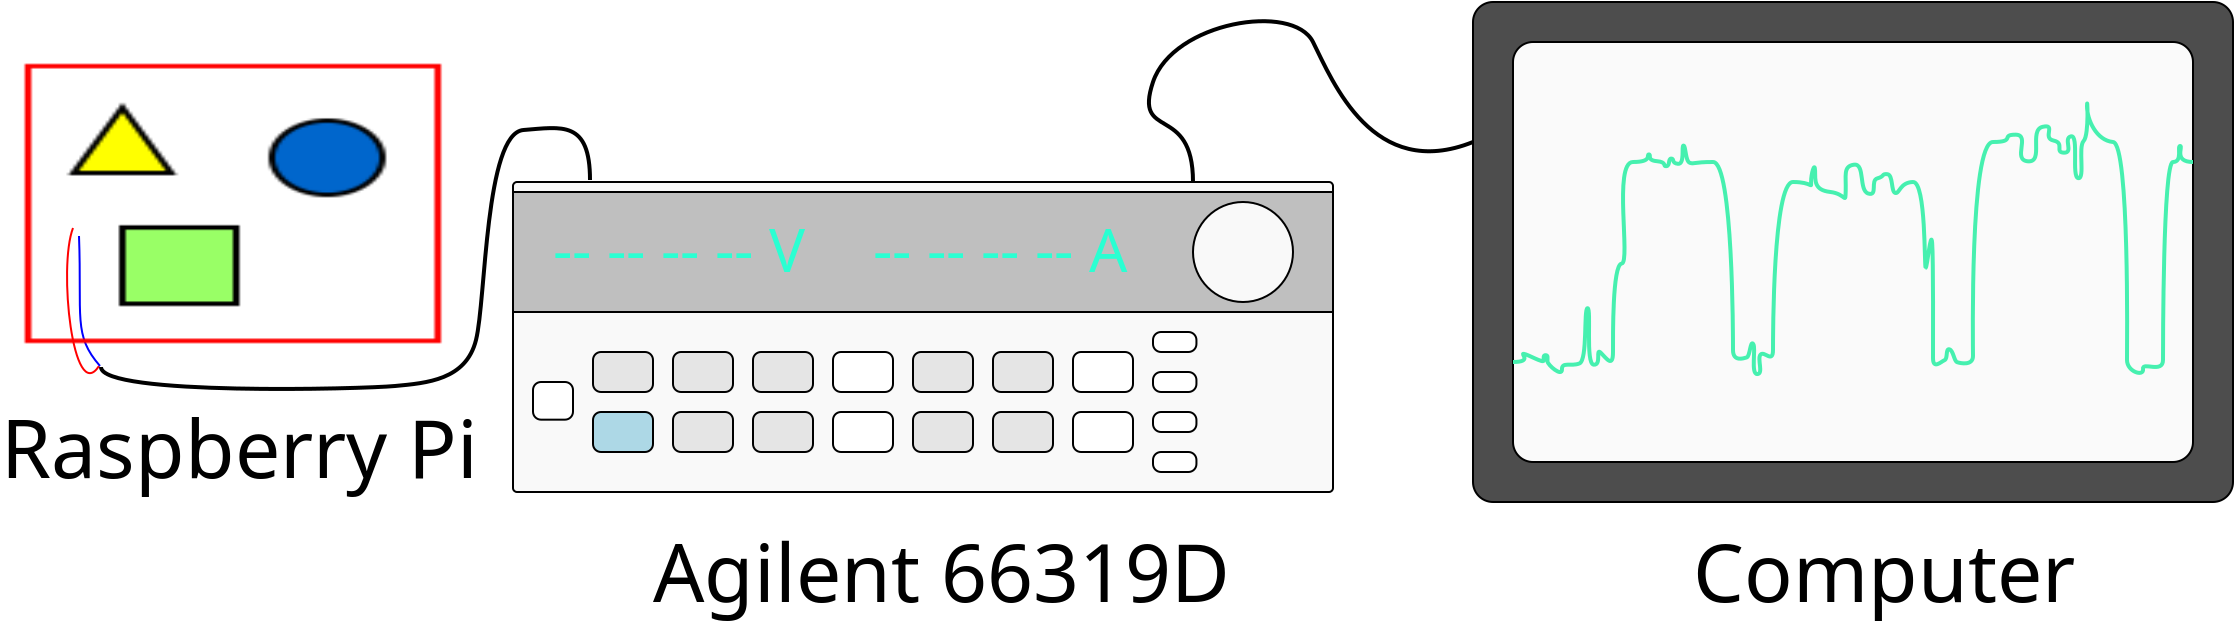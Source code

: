 <?xml version="1.0" encoding="UTF-8"?>
<dia:diagram xmlns:dia="http://www.lysator.liu.se/~alla/dia/">
  <dia:layer name="Background" visible="true" connectable="true" active="true">
    <dia:object type="Standard - Text" version="1" id="O0">
      <dia:attribute name="obj_pos">
        <dia:point val="25.4,33.8"/>
      </dia:attribute>
      <dia:attribute name="obj_bb">
        <dia:rectangle val="25.4,30.06;50.622,34.75"/>
      </dia:attribute>
      <dia:attribute name="text">
        <dia:composite type="text">
          <dia:attribute name="string">
            <dia:string>#Raspberry Pi#</dia:string>
          </dia:attribute>
          <dia:attribute name="font">
            <dia:font family="sans" style="0" name="Helvetica"/>
          </dia:attribute>
          <dia:attribute name="height">
            <dia:real val="5.033"/>
          </dia:attribute>
          <dia:attribute name="pos">
            <dia:point val="25.4,33.8"/>
          </dia:attribute>
          <dia:attribute name="color">
            <dia:color val="#000000ff"/>
          </dia:attribute>
          <dia:attribute name="alignment">
            <dia:enum val="0"/>
          </dia:attribute>
        </dia:composite>
      </dia:attribute>
      <dia:attribute name="valign">
        <dia:enum val="3"/>
      </dia:attribute>
    </dia:object>
    <dia:object type="Standard - Box" version="0" id="O1">
      <dia:attribute name="obj_pos">
        <dia:point val="51,19"/>
      </dia:attribute>
      <dia:attribute name="obj_bb">
        <dia:rectangle val="50.95,18.95;92.05,34.55"/>
      </dia:attribute>
      <dia:attribute name="elem_corner">
        <dia:point val="51,19"/>
      </dia:attribute>
      <dia:attribute name="elem_width">
        <dia:real val="41"/>
      </dia:attribute>
      <dia:attribute name="elem_height">
        <dia:real val="15.5"/>
      </dia:attribute>
      <dia:attribute name="border_width">
        <dia:real val="0.1"/>
      </dia:attribute>
      <dia:attribute name="inner_color">
        <dia:color val="#f9f9f9ff"/>
      </dia:attribute>
      <dia:attribute name="show_background">
        <dia:boolean val="true"/>
      </dia:attribute>
      <dia:attribute name="corner_radius">
        <dia:real val="0.2"/>
      </dia:attribute>
    </dia:object>
    <dia:object type="Standard - Box" version="0" id="O2">
      <dia:attribute name="obj_pos">
        <dia:point val="51,19.5"/>
      </dia:attribute>
      <dia:attribute name="obj_bb">
        <dia:rectangle val="50.95,19.45;92.05,25.55"/>
      </dia:attribute>
      <dia:attribute name="elem_corner">
        <dia:point val="51,19.5"/>
      </dia:attribute>
      <dia:attribute name="elem_width">
        <dia:real val="41"/>
      </dia:attribute>
      <dia:attribute name="elem_height">
        <dia:real val="6"/>
      </dia:attribute>
      <dia:attribute name="border_width">
        <dia:real val="0.1"/>
      </dia:attribute>
      <dia:attribute name="inner_color">
        <dia:color val="#bfbfbfff"/>
      </dia:attribute>
      <dia:attribute name="show_background">
        <dia:boolean val="true"/>
      </dia:attribute>
    </dia:object>
    <dia:object type="Standard - Ellipse" version="0" id="O3">
      <dia:attribute name="obj_pos">
        <dia:point val="85,20"/>
      </dia:attribute>
      <dia:attribute name="obj_bb">
        <dia:rectangle val="84.95,19.95;90.05,25.05"/>
      </dia:attribute>
      <dia:attribute name="elem_corner">
        <dia:point val="85,20"/>
      </dia:attribute>
      <dia:attribute name="elem_width">
        <dia:real val="5"/>
      </dia:attribute>
      <dia:attribute name="elem_height">
        <dia:real val="5"/>
      </dia:attribute>
      <dia:attribute name="border_width">
        <dia:real val="0.1"/>
      </dia:attribute>
      <dia:attribute name="inner_color">
        <dia:color val="#f9f9f9ff"/>
      </dia:attribute>
    </dia:object>
    <dia:object type="Standard - Box" version="0" id="O4">
      <dia:attribute name="obj_pos">
        <dia:point val="52,29"/>
      </dia:attribute>
      <dia:attribute name="obj_bb">
        <dia:rectangle val="51.95,28.95;54.05,30.933"/>
      </dia:attribute>
      <dia:attribute name="elem_corner">
        <dia:point val="52,29"/>
      </dia:attribute>
      <dia:attribute name="elem_width">
        <dia:real val="2"/>
      </dia:attribute>
      <dia:attribute name="elem_height">
        <dia:real val="1.883"/>
      </dia:attribute>
      <dia:attribute name="border_width">
        <dia:real val="0.1"/>
      </dia:attribute>
      <dia:attribute name="show_background">
        <dia:boolean val="true"/>
      </dia:attribute>
      <dia:attribute name="corner_radius">
        <dia:real val="0.4"/>
      </dia:attribute>
    </dia:object>
    <dia:object type="Standard - Box" version="0" id="O5">
      <dia:attribute name="obj_pos">
        <dia:point val="55,27.5"/>
      </dia:attribute>
      <dia:attribute name="obj_bb">
        <dia:rectangle val="54.95,27.45;58.05,29.55"/>
      </dia:attribute>
      <dia:attribute name="elem_corner">
        <dia:point val="55,27.5"/>
      </dia:attribute>
      <dia:attribute name="elem_width">
        <dia:real val="3"/>
      </dia:attribute>
      <dia:attribute name="elem_height">
        <dia:real val="2"/>
      </dia:attribute>
      <dia:attribute name="border_width">
        <dia:real val="0.1"/>
      </dia:attribute>
      <dia:attribute name="inner_color">
        <dia:color val="#e5e5e5ff"/>
      </dia:attribute>
      <dia:attribute name="show_background">
        <dia:boolean val="true"/>
      </dia:attribute>
      <dia:attribute name="corner_radius">
        <dia:real val="0.4"/>
      </dia:attribute>
    </dia:object>
    <dia:object type="Standard - Box" version="0" id="O6">
      <dia:attribute name="obj_pos">
        <dia:point val="55,30.5"/>
      </dia:attribute>
      <dia:attribute name="obj_bb">
        <dia:rectangle val="54.95,30.45;58.05,32.55"/>
      </dia:attribute>
      <dia:attribute name="elem_corner">
        <dia:point val="55,30.5"/>
      </dia:attribute>
      <dia:attribute name="elem_width">
        <dia:real val="3"/>
      </dia:attribute>
      <dia:attribute name="elem_height">
        <dia:real val="2"/>
      </dia:attribute>
      <dia:attribute name="border_width">
        <dia:real val="0.1"/>
      </dia:attribute>
      <dia:attribute name="inner_color">
        <dia:color val="#add8e6ff"/>
      </dia:attribute>
      <dia:attribute name="show_background">
        <dia:boolean val="true"/>
      </dia:attribute>
      <dia:attribute name="corner_radius">
        <dia:real val="0.4"/>
      </dia:attribute>
    </dia:object>
    <dia:object type="Standard - Box" version="0" id="O7">
      <dia:attribute name="obj_pos">
        <dia:point val="59,27.5"/>
      </dia:attribute>
      <dia:attribute name="obj_bb">
        <dia:rectangle val="58.95,27.45;62.05,29.55"/>
      </dia:attribute>
      <dia:attribute name="elem_corner">
        <dia:point val="59,27.5"/>
      </dia:attribute>
      <dia:attribute name="elem_width">
        <dia:real val="3"/>
      </dia:attribute>
      <dia:attribute name="elem_height">
        <dia:real val="2"/>
      </dia:attribute>
      <dia:attribute name="border_width">
        <dia:real val="0.1"/>
      </dia:attribute>
      <dia:attribute name="inner_color">
        <dia:color val="#e5e5e5ff"/>
      </dia:attribute>
      <dia:attribute name="show_background">
        <dia:boolean val="true"/>
      </dia:attribute>
      <dia:attribute name="corner_radius">
        <dia:real val="0.4"/>
      </dia:attribute>
    </dia:object>
    <dia:object type="Standard - Box" version="0" id="O8">
      <dia:attribute name="obj_pos">
        <dia:point val="63,27.5"/>
      </dia:attribute>
      <dia:attribute name="obj_bb">
        <dia:rectangle val="62.95,27.45;66.05,29.55"/>
      </dia:attribute>
      <dia:attribute name="elem_corner">
        <dia:point val="63,27.5"/>
      </dia:attribute>
      <dia:attribute name="elem_width">
        <dia:real val="3"/>
      </dia:attribute>
      <dia:attribute name="elem_height">
        <dia:real val="2"/>
      </dia:attribute>
      <dia:attribute name="border_width">
        <dia:real val="0.1"/>
      </dia:attribute>
      <dia:attribute name="inner_color">
        <dia:color val="#e5e5e5ff"/>
      </dia:attribute>
      <dia:attribute name="show_background">
        <dia:boolean val="true"/>
      </dia:attribute>
      <dia:attribute name="corner_radius">
        <dia:real val="0.4"/>
      </dia:attribute>
    </dia:object>
    <dia:object type="Standard - Box" version="0" id="O9">
      <dia:attribute name="obj_pos">
        <dia:point val="67,27.5"/>
      </dia:attribute>
      <dia:attribute name="obj_bb">
        <dia:rectangle val="66.95,27.45;70.05,29.55"/>
      </dia:attribute>
      <dia:attribute name="elem_corner">
        <dia:point val="67,27.5"/>
      </dia:attribute>
      <dia:attribute name="elem_width">
        <dia:real val="3"/>
      </dia:attribute>
      <dia:attribute name="elem_height">
        <dia:real val="2"/>
      </dia:attribute>
      <dia:attribute name="border_width">
        <dia:real val="0.1"/>
      </dia:attribute>
      <dia:attribute name="show_background">
        <dia:boolean val="true"/>
      </dia:attribute>
      <dia:attribute name="corner_radius">
        <dia:real val="0.4"/>
      </dia:attribute>
    </dia:object>
    <dia:object type="Standard - Box" version="0" id="O10">
      <dia:attribute name="obj_pos">
        <dia:point val="59,30.5"/>
      </dia:attribute>
      <dia:attribute name="obj_bb">
        <dia:rectangle val="58.95,30.45;62.05,32.55"/>
      </dia:attribute>
      <dia:attribute name="elem_corner">
        <dia:point val="59,30.5"/>
      </dia:attribute>
      <dia:attribute name="elem_width">
        <dia:real val="3"/>
      </dia:attribute>
      <dia:attribute name="elem_height">
        <dia:real val="2"/>
      </dia:attribute>
      <dia:attribute name="border_width">
        <dia:real val="0.1"/>
      </dia:attribute>
      <dia:attribute name="inner_color">
        <dia:color val="#e5e5e5ff"/>
      </dia:attribute>
      <dia:attribute name="show_background">
        <dia:boolean val="true"/>
      </dia:attribute>
      <dia:attribute name="corner_radius">
        <dia:real val="0.4"/>
      </dia:attribute>
    </dia:object>
    <dia:object type="Standard - Box" version="0" id="O11">
      <dia:attribute name="obj_pos">
        <dia:point val="63,30.5"/>
      </dia:attribute>
      <dia:attribute name="obj_bb">
        <dia:rectangle val="62.95,30.45;66.05,32.55"/>
      </dia:attribute>
      <dia:attribute name="elem_corner">
        <dia:point val="63,30.5"/>
      </dia:attribute>
      <dia:attribute name="elem_width">
        <dia:real val="3"/>
      </dia:attribute>
      <dia:attribute name="elem_height">
        <dia:real val="2"/>
      </dia:attribute>
      <dia:attribute name="border_width">
        <dia:real val="0.1"/>
      </dia:attribute>
      <dia:attribute name="inner_color">
        <dia:color val="#e5e5e5ff"/>
      </dia:attribute>
      <dia:attribute name="show_background">
        <dia:boolean val="true"/>
      </dia:attribute>
      <dia:attribute name="corner_radius">
        <dia:real val="0.4"/>
      </dia:attribute>
    </dia:object>
    <dia:object type="Standard - Box" version="0" id="O12">
      <dia:attribute name="obj_pos">
        <dia:point val="67,30.5"/>
      </dia:attribute>
      <dia:attribute name="obj_bb">
        <dia:rectangle val="66.95,30.45;70.05,32.55"/>
      </dia:attribute>
      <dia:attribute name="elem_corner">
        <dia:point val="67,30.5"/>
      </dia:attribute>
      <dia:attribute name="elem_width">
        <dia:real val="3"/>
      </dia:attribute>
      <dia:attribute name="elem_height">
        <dia:real val="2"/>
      </dia:attribute>
      <dia:attribute name="border_width">
        <dia:real val="0.1"/>
      </dia:attribute>
      <dia:attribute name="show_background">
        <dia:boolean val="true"/>
      </dia:attribute>
      <dia:attribute name="corner_radius">
        <dia:real val="0.4"/>
      </dia:attribute>
    </dia:object>
    <dia:object type="Standard - Box" version="0" id="O13">
      <dia:attribute name="obj_pos">
        <dia:point val="71,27.5"/>
      </dia:attribute>
      <dia:attribute name="obj_bb">
        <dia:rectangle val="70.95,27.45;74.05,29.55"/>
      </dia:attribute>
      <dia:attribute name="elem_corner">
        <dia:point val="71,27.5"/>
      </dia:attribute>
      <dia:attribute name="elem_width">
        <dia:real val="3"/>
      </dia:attribute>
      <dia:attribute name="elem_height">
        <dia:real val="2"/>
      </dia:attribute>
      <dia:attribute name="border_width">
        <dia:real val="0.1"/>
      </dia:attribute>
      <dia:attribute name="inner_color">
        <dia:color val="#e5e5e5ff"/>
      </dia:attribute>
      <dia:attribute name="show_background">
        <dia:boolean val="true"/>
      </dia:attribute>
      <dia:attribute name="corner_radius">
        <dia:real val="0.4"/>
      </dia:attribute>
    </dia:object>
    <dia:object type="Standard - Box" version="0" id="O14">
      <dia:attribute name="obj_pos">
        <dia:point val="75,27.5"/>
      </dia:attribute>
      <dia:attribute name="obj_bb">
        <dia:rectangle val="74.95,27.45;78.05,29.55"/>
      </dia:attribute>
      <dia:attribute name="elem_corner">
        <dia:point val="75,27.5"/>
      </dia:attribute>
      <dia:attribute name="elem_width">
        <dia:real val="3"/>
      </dia:attribute>
      <dia:attribute name="elem_height">
        <dia:real val="2"/>
      </dia:attribute>
      <dia:attribute name="border_width">
        <dia:real val="0.1"/>
      </dia:attribute>
      <dia:attribute name="inner_color">
        <dia:color val="#e5e5e5ff"/>
      </dia:attribute>
      <dia:attribute name="show_background">
        <dia:boolean val="true"/>
      </dia:attribute>
      <dia:attribute name="corner_radius">
        <dia:real val="0.4"/>
      </dia:attribute>
    </dia:object>
    <dia:object type="Standard - Box" version="0" id="O15">
      <dia:attribute name="obj_pos">
        <dia:point val="79,27.5"/>
      </dia:attribute>
      <dia:attribute name="obj_bb">
        <dia:rectangle val="78.95,27.45;82.05,29.55"/>
      </dia:attribute>
      <dia:attribute name="elem_corner">
        <dia:point val="79,27.5"/>
      </dia:attribute>
      <dia:attribute name="elem_width">
        <dia:real val="3"/>
      </dia:attribute>
      <dia:attribute name="elem_height">
        <dia:real val="2"/>
      </dia:attribute>
      <dia:attribute name="border_width">
        <dia:real val="0.1"/>
      </dia:attribute>
      <dia:attribute name="show_background">
        <dia:boolean val="true"/>
      </dia:attribute>
      <dia:attribute name="corner_radius">
        <dia:real val="0.4"/>
      </dia:attribute>
    </dia:object>
    <dia:object type="Standard - Box" version="0" id="O16">
      <dia:attribute name="obj_pos">
        <dia:point val="71,30.5"/>
      </dia:attribute>
      <dia:attribute name="obj_bb">
        <dia:rectangle val="70.95,30.45;74.05,32.55"/>
      </dia:attribute>
      <dia:attribute name="elem_corner">
        <dia:point val="71,30.5"/>
      </dia:attribute>
      <dia:attribute name="elem_width">
        <dia:real val="3"/>
      </dia:attribute>
      <dia:attribute name="elem_height">
        <dia:real val="2"/>
      </dia:attribute>
      <dia:attribute name="border_width">
        <dia:real val="0.1"/>
      </dia:attribute>
      <dia:attribute name="inner_color">
        <dia:color val="#e5e5e5ff"/>
      </dia:attribute>
      <dia:attribute name="show_background">
        <dia:boolean val="true"/>
      </dia:attribute>
      <dia:attribute name="corner_radius">
        <dia:real val="0.4"/>
      </dia:attribute>
    </dia:object>
    <dia:object type="Standard - Box" version="0" id="O17">
      <dia:attribute name="obj_pos">
        <dia:point val="75,30.5"/>
      </dia:attribute>
      <dia:attribute name="obj_bb">
        <dia:rectangle val="74.95,30.45;78.05,32.55"/>
      </dia:attribute>
      <dia:attribute name="elem_corner">
        <dia:point val="75,30.5"/>
      </dia:attribute>
      <dia:attribute name="elem_width">
        <dia:real val="3"/>
      </dia:attribute>
      <dia:attribute name="elem_height">
        <dia:real val="2"/>
      </dia:attribute>
      <dia:attribute name="border_width">
        <dia:real val="0.1"/>
      </dia:attribute>
      <dia:attribute name="inner_color">
        <dia:color val="#e5e5e5ff"/>
      </dia:attribute>
      <dia:attribute name="show_background">
        <dia:boolean val="true"/>
      </dia:attribute>
      <dia:attribute name="corner_radius">
        <dia:real val="0.4"/>
      </dia:attribute>
    </dia:object>
    <dia:object type="Standard - Box" version="0" id="O18">
      <dia:attribute name="obj_pos">
        <dia:point val="79,30.5"/>
      </dia:attribute>
      <dia:attribute name="obj_bb">
        <dia:rectangle val="78.95,30.45;82.05,32.55"/>
      </dia:attribute>
      <dia:attribute name="elem_corner">
        <dia:point val="79,30.5"/>
      </dia:attribute>
      <dia:attribute name="elem_width">
        <dia:real val="3"/>
      </dia:attribute>
      <dia:attribute name="elem_height">
        <dia:real val="2"/>
      </dia:attribute>
      <dia:attribute name="border_width">
        <dia:real val="0.1"/>
      </dia:attribute>
      <dia:attribute name="show_background">
        <dia:boolean val="true"/>
      </dia:attribute>
      <dia:attribute name="corner_radius">
        <dia:real val="0.4"/>
      </dia:attribute>
    </dia:object>
    <dia:object type="Standard - Box" version="0" id="O19">
      <dia:attribute name="obj_pos">
        <dia:point val="83,26.5"/>
      </dia:attribute>
      <dia:attribute name="obj_bb">
        <dia:rectangle val="82.95,26.45;85.222,27.55"/>
      </dia:attribute>
      <dia:attribute name="elem_corner">
        <dia:point val="83,26.5"/>
      </dia:attribute>
      <dia:attribute name="elem_width">
        <dia:real val="2.172"/>
      </dia:attribute>
      <dia:attribute name="elem_height">
        <dia:real val="1"/>
      </dia:attribute>
      <dia:attribute name="border_width">
        <dia:real val="0.1"/>
      </dia:attribute>
      <dia:attribute name="show_background">
        <dia:boolean val="true"/>
      </dia:attribute>
      <dia:attribute name="corner_radius">
        <dia:real val="0.4"/>
      </dia:attribute>
    </dia:object>
    <dia:object type="Standard - Box" version="0" id="O20">
      <dia:attribute name="obj_pos">
        <dia:point val="83,28.5"/>
      </dia:attribute>
      <dia:attribute name="obj_bb">
        <dia:rectangle val="82.95,28.45;85.222,29.55"/>
      </dia:attribute>
      <dia:attribute name="elem_corner">
        <dia:point val="83,28.5"/>
      </dia:attribute>
      <dia:attribute name="elem_width">
        <dia:real val="2.172"/>
      </dia:attribute>
      <dia:attribute name="elem_height">
        <dia:real val="1"/>
      </dia:attribute>
      <dia:attribute name="border_width">
        <dia:real val="0.1"/>
      </dia:attribute>
      <dia:attribute name="show_background">
        <dia:boolean val="true"/>
      </dia:attribute>
      <dia:attribute name="corner_radius">
        <dia:real val="0.4"/>
      </dia:attribute>
    </dia:object>
    <dia:object type="Standard - Box" version="0" id="O21">
      <dia:attribute name="obj_pos">
        <dia:point val="83,30.5"/>
      </dia:attribute>
      <dia:attribute name="obj_bb">
        <dia:rectangle val="82.95,30.45;85.222,31.55"/>
      </dia:attribute>
      <dia:attribute name="elem_corner">
        <dia:point val="83,30.5"/>
      </dia:attribute>
      <dia:attribute name="elem_width">
        <dia:real val="2.172"/>
      </dia:attribute>
      <dia:attribute name="elem_height">
        <dia:real val="1"/>
      </dia:attribute>
      <dia:attribute name="border_width">
        <dia:real val="0.1"/>
      </dia:attribute>
      <dia:attribute name="show_background">
        <dia:boolean val="true"/>
      </dia:attribute>
      <dia:attribute name="corner_radius">
        <dia:real val="0.4"/>
      </dia:attribute>
    </dia:object>
    <dia:object type="Standard - Box" version="0" id="O22">
      <dia:attribute name="obj_pos">
        <dia:point val="83,32.5"/>
      </dia:attribute>
      <dia:attribute name="obj_bb">
        <dia:rectangle val="82.95,32.45;85.222,33.55"/>
      </dia:attribute>
      <dia:attribute name="elem_corner">
        <dia:point val="83,32.5"/>
      </dia:attribute>
      <dia:attribute name="elem_width">
        <dia:real val="2.172"/>
      </dia:attribute>
      <dia:attribute name="elem_height">
        <dia:real val="1"/>
      </dia:attribute>
      <dia:attribute name="border_width">
        <dia:real val="0.1"/>
      </dia:attribute>
      <dia:attribute name="show_background">
        <dia:boolean val="true"/>
      </dia:attribute>
      <dia:attribute name="corner_radius">
        <dia:real val="0.4"/>
      </dia:attribute>
    </dia:object>
    <dia:object type="Standard - Text" version="1" id="O23">
      <dia:attribute name="obj_pos">
        <dia:point val="58,40"/>
      </dia:attribute>
      <dia:attribute name="obj_bb">
        <dia:rectangle val="58,36.26;89.353,40.95"/>
      </dia:attribute>
      <dia:attribute name="text">
        <dia:composite type="text">
          <dia:attribute name="string">
            <dia:string>#Agilent 66319D#</dia:string>
          </dia:attribute>
          <dia:attribute name="font">
            <dia:font family="sans" style="0" name="Helvetica"/>
          </dia:attribute>
          <dia:attribute name="height">
            <dia:real val="5.033"/>
          </dia:attribute>
          <dia:attribute name="pos">
            <dia:point val="58,40"/>
          </dia:attribute>
          <dia:attribute name="color">
            <dia:color val="#000000ff"/>
          </dia:attribute>
          <dia:attribute name="alignment">
            <dia:enum val="0"/>
          </dia:attribute>
        </dia:composite>
      </dia:attribute>
      <dia:attribute name="valign">
        <dia:enum val="3"/>
      </dia:attribute>
    </dia:object>
    <dia:object type="Standard - Text" version="1" id="O24">
      <dia:attribute name="obj_pos">
        <dia:point val="53,23.5"/>
      </dia:attribute>
      <dia:attribute name="obj_bb">
        <dia:rectangle val="53,20.705;67.59,24.212"/>
      </dia:attribute>
      <dia:attribute name="text">
        <dia:composite type="text">
          <dia:attribute name="string">
            <dia:string>#-- -- -- -- V#</dia:string>
          </dia:attribute>
          <dia:attribute name="font">
            <dia:font family="sans" style="0" name="Helvetica"/>
          </dia:attribute>
          <dia:attribute name="height">
            <dia:real val="3.763"/>
          </dia:attribute>
          <dia:attribute name="pos">
            <dia:point val="53,23.5"/>
          </dia:attribute>
          <dia:attribute name="color">
            <dia:color val="#2affd2ff"/>
          </dia:attribute>
          <dia:attribute name="alignment">
            <dia:enum val="0"/>
          </dia:attribute>
        </dia:composite>
      </dia:attribute>
      <dia:attribute name="valign">
        <dia:enum val="3"/>
      </dia:attribute>
    </dia:object>
    <dia:object type="Standard - Text" version="1" id="O25">
      <dia:attribute name="obj_pos">
        <dia:point val="69,23.5"/>
      </dia:attribute>
      <dia:attribute name="obj_bb">
        <dia:rectangle val="69,20.705;83.59,24.212"/>
      </dia:attribute>
      <dia:attribute name="text">
        <dia:composite type="text">
          <dia:attribute name="string">
            <dia:string>#-- -- -- -- A#</dia:string>
          </dia:attribute>
          <dia:attribute name="font">
            <dia:font family="sans" style="0" name="Helvetica"/>
          </dia:attribute>
          <dia:attribute name="height">
            <dia:real val="3.763"/>
          </dia:attribute>
          <dia:attribute name="pos">
            <dia:point val="69,23.5"/>
          </dia:attribute>
          <dia:attribute name="color">
            <dia:color val="#2affd2ff"/>
          </dia:attribute>
          <dia:attribute name="alignment">
            <dia:enum val="0"/>
          </dia:attribute>
        </dia:composite>
      </dia:attribute>
      <dia:attribute name="valign">
        <dia:enum val="3"/>
      </dia:attribute>
    </dia:object>
    <dia:object type="Standard - BezierLine" version="0" id="O26">
      <dia:attribute name="obj_pos">
        <dia:point val="30.4,28.25"/>
      </dia:attribute>
      <dia:attribute name="obj_bb">
        <dia:rectangle val="30.3,16.205;54.95,29.448"/>
      </dia:attribute>
      <dia:attribute name="bez_points">
        <dia:point val="30.4,28.25"/>
        <dia:point val="30.4,29.7"/>
        <dia:point val="43.5,29.35"/>
        <dia:point val="45.1,29.2"/>
        <dia:point val="46.7,29.05"/>
        <dia:point val="48.65,28.9"/>
        <dia:point val="49.15,26.9"/>
        <dia:point val="49.65,24.9"/>
        <dia:point val="49.6,16.55"/>
        <dia:point val="51.525,16.4"/>
        <dia:point val="53.45,16.25"/>
        <dia:point val="54.85,15.9"/>
        <dia:point val="54.85,18.9"/>
      </dia:attribute>
      <dia:attribute name="corner_types">
        <dia:enum val="0"/>
        <dia:enum val="0"/>
        <dia:enum val="0"/>
        <dia:enum val="0"/>
        <dia:enum val="0"/>
      </dia:attribute>
      <dia:attribute name="line_width">
        <dia:real val="0.2"/>
      </dia:attribute>
    </dia:object>
    <dia:object type="Standard - BezierLine" version="0" id="O27">
      <dia:attribute name="obj_pos">
        <dia:point val="30.3,28.2"/>
      </dia:attribute>
      <dia:attribute name="obj_bb">
        <dia:rectangle val="28.652,21.235;30.369,28.608"/>
      </dia:attribute>
      <dia:attribute name="bez_points">
        <dia:point val="30.3,28.2"/>
        <dia:point val="29,30.2"/>
        <dia:point val="28.25,23.25"/>
        <dia:point val="29,21.3"/>
      </dia:attribute>
      <dia:attribute name="corner_types">
        <dia:enum val="0"/>
        <dia:enum val="0"/>
      </dia:attribute>
      <dia:attribute name="line_color">
        <dia:color val="#ff0000ff"/>
      </dia:attribute>
    </dia:object>
    <dia:object type="Standard - BezierLine" version="0" id="O28">
      <dia:attribute name="obj_pos">
        <dia:point val="30.35,28.2"/>
      </dia:attribute>
      <dia:attribute name="obj_bb">
        <dia:rectangle val="29.248,21.648;30.421,28.27"/>
      </dia:attribute>
      <dia:attribute name="bez_points">
        <dia:point val="30.35,28.2"/>
        <dia:point val="29,26.65"/>
        <dia:point val="29.45,25.8"/>
        <dia:point val="29.3,21.7"/>
      </dia:attribute>
      <dia:attribute name="corner_types">
        <dia:enum val="0"/>
        <dia:enum val="0"/>
      </dia:attribute>
      <dia:attribute name="line_color">
        <dia:color val="#0000ffff"/>
      </dia:attribute>
    </dia:object>
    <dia:object type="Standard - Box" version="0" id="O29">
      <dia:attribute name="obj_pos">
        <dia:point val="99,10"/>
      </dia:attribute>
      <dia:attribute name="obj_bb">
        <dia:rectangle val="98.95,9.95;137.05,35.05"/>
      </dia:attribute>
      <dia:attribute name="elem_corner">
        <dia:point val="99,10"/>
      </dia:attribute>
      <dia:attribute name="elem_width">
        <dia:real val="38"/>
      </dia:attribute>
      <dia:attribute name="elem_height">
        <dia:real val="25"/>
      </dia:attribute>
      <dia:attribute name="border_width">
        <dia:real val="0.1"/>
      </dia:attribute>
      <dia:attribute name="inner_color">
        <dia:color val="#4d4d4dff"/>
      </dia:attribute>
      <dia:attribute name="show_background">
        <dia:boolean val="true"/>
      </dia:attribute>
      <dia:attribute name="corner_radius">
        <dia:real val="1"/>
      </dia:attribute>
    </dia:object>
    <dia:object type="Standard - Box" version="0" id="O30">
      <dia:attribute name="obj_pos">
        <dia:point val="101,12"/>
      </dia:attribute>
      <dia:attribute name="obj_bb">
        <dia:rectangle val="100.95,11.95;135.05,33.05"/>
      </dia:attribute>
      <dia:attribute name="elem_corner">
        <dia:point val="101,12"/>
      </dia:attribute>
      <dia:attribute name="elem_width">
        <dia:real val="34"/>
      </dia:attribute>
      <dia:attribute name="elem_height">
        <dia:real val="21"/>
      </dia:attribute>
      <dia:attribute name="border_width">
        <dia:real val="0.1"/>
      </dia:attribute>
      <dia:attribute name="inner_color">
        <dia:color val="#fafafaff"/>
      </dia:attribute>
      <dia:attribute name="show_background">
        <dia:boolean val="true"/>
      </dia:attribute>
      <dia:attribute name="corner_radius">
        <dia:real val="1"/>
      </dia:attribute>
    </dia:object>
    <dia:object type="Standard - BezierLine" version="0" id="O31">
      <dia:attribute name="obj_pos">
        <dia:point val="101,28"/>
      </dia:attribute>
      <dia:attribute name="obj_bb">
        <dia:rectangle val="100.9,14.96;135.1,28.703"/>
      </dia:attribute>
      <dia:attribute name="bez_points">
        <dia:point val="101,28"/>
        <dia:point val="102,28"/>
        <dia:point val="101.348,27.572"/>
        <dia:point val="101.535,27.591"/>
        <dia:point val="101.723,27.609"/>
        <dia:point val="102.534,28.084"/>
        <dia:point val="102.534,27.928"/>
        <dia:point val="102.534,27.772"/>
        <dia:point val="102.509,27.653"/>
        <dia:point val="102.634,27.659"/>
        <dia:point val="102.759,27.666"/>
        <dia:point val="102.722,27.772"/>
        <dia:point val="102.722,27.959"/>
        <dia:point val="102.722,28.147"/>
        <dia:point val="103.46,28.772"/>
        <dia:point val="103.448,28.372"/>
        <dia:point val="103.435,27.972"/>
        <dia:point val="103.905,28.239"/>
        <dia:point val="104.322,28.072"/>
        <dia:point val="104.739,27.905"/>
        <dia:point val="104.528,25.309"/>
        <dia:point val="104.728,25.309"/>
        <dia:point val="104.928,25.309"/>
        <dia:point val="104.616,28.097"/>
        <dia:point val="105.035,28.134"/>
        <dia:point val="105.455,28.172"/>
        <dia:point val="105.098,27.241"/>
        <dia:point val="105.398,27.547"/>
        <dia:point val="105.698,27.853"/>
        <dia:point val="106,28.3"/>
        <dia:point val="106,27.5"/>
        <dia:point val="106,26.7"/>
        <dia:point val="105.97,23.131"/>
        <dia:point val="106.432,23.081"/>
        <dia:point val="106.895,23.031"/>
        <dia:point val="106,18"/>
        <dia:point val="107,18"/>
        <dia:point val="108,18"/>
        <dia:point val="107.65,17.622"/>
        <dia:point val="107.793,17.622"/>
        <dia:point val="107.937,17.622"/>
        <dia:point val="107.658,17.914"/>
        <dia:point val="108.193,17.959"/>
        <dia:point val="108.727,18.005"/>
        <dia:point val="108.468,18.234"/>
        <dia:point val="108.668,18.209"/>
        <dia:point val="108.868,18.184"/>
        <dia:point val="108.743,17.834"/>
        <dia:point val="108.912,17.828"/>
        <dia:point val="109.08,17.822"/>
        <dia:point val="108.907,18.062"/>
        <dia:point val="109.255,18.091"/>
        <dia:point val="109.603,18.119"/>
        <dia:point val="109.409,17.159"/>
        <dia:point val="109.527,17.178"/>
        <dia:point val="109.646,17.197"/>
        <dia:point val="109.613,17.965"/>
        <dia:point val="109.843,18.041"/>
        <dia:point val="110.073,18.116"/>
        <dia:point val="110,18"/>
        <dia:point val="111,18"/>
        <dia:point val="112,18"/>
        <dia:point val="112,26.8"/>
        <dia:point val="112,27.4"/>
        <dia:point val="112,28"/>
        <dia:point val="112.517,27.822"/>
        <dia:point val="112.685,27.772"/>
        <dia:point val="112.854,27.721"/>
        <dia:point val="112.863,26.895"/>
        <dia:point val="113.01,27.097"/>
        <dia:point val="113.158,27.298"/>
        <dia:point val="112.877,28.603"/>
        <dia:point val="113.21,28.603"/>
        <dia:point val="113.544,28.603"/>
        <dia:point val="113.193,27.83"/>
        <dia:point val="113.379,27.628"/>
        <dia:point val="113.565,27.427"/>
        <dia:point val="114,28.1"/>
        <dia:point val="114,27.4"/>
        <dia:point val="114,26.7"/>
        <dia:point val="114,19"/>
        <dia:point val="115,19"/>
        <dia:point val="116,19"/>
        <dia:point val="115.91,19.372"/>
        <dia:point val="115.904,18.991"/>
        <dia:point val="115.898,18.609"/>
        <dia:point val="116.092,17.947"/>
        <dia:point val="116.104,18.434"/>
        <dia:point val="116.117,18.922"/>
        <dia:point val="116.038,19.403"/>
        <dia:point val="116.854,19.497"/>
        <dia:point val="117.67,19.591"/>
        <dia:point val="117.61,20.172"/>
        <dia:point val="117.635,19.428"/>
        <dia:point val="117.66,18.684"/>
        <dia:point val="117.493,18.206"/>
        <dia:point val="118.054,18.134"/>
        <dia:point val="118.615,18.063"/>
        <dia:point val="118.276,19.434"/>
        <dia:point val="118.767,19.578"/>
        <dia:point val="119.258,19.722"/>
        <dia:point val="118.851,18.912"/>
        <dia:point val="119.223,18.816"/>
        <dia:point val="119.595,18.719"/>
        <dia:point val="119.42,18.579"/>
        <dia:point val="119.717,18.609"/>
        <dia:point val="120.013,18.64"/>
        <dia:point val="119.896,19.482"/>
        <dia:point val="120.11,19.547"/>
        <dia:point val="120.324,19.612"/>
        <dia:point val="120.34,19.016"/>
        <dia:point val="121,19"/>
        <dia:point val="121.66,18.984"/>
        <dia:point val="121.558,23.288"/>
        <dia:point val="121.633,23.288"/>
        <dia:point val="121.708,23.288"/>
        <dia:point val="121.897,21.298"/>
        <dia:point val="121.958,22.05"/>
        <dia:point val="122.019,22.802"/>
        <dia:point val="122,27.2"/>
        <dia:point val="122,27.8"/>
        <dia:point val="122,28.4"/>
        <dia:point val="122.4,27.982"/>
        <dia:point val="122.576,27.909"/>
        <dia:point val="122.752,27.837"/>
        <dia:point val="122.62,27.309"/>
        <dia:point val="122.82,27.366"/>
        <dia:point val="123.02,27.422"/>
        <dia:point val="123.05,27.954"/>
        <dia:point val="123.207,28.009"/>
        <dia:point val="123.364,28.065"/>
        <dia:point val="124,28.2"/>
        <dia:point val="124,27.7"/>
        <dia:point val="124,27.2"/>
        <dia:point val="123.833,17"/>
        <dia:point val="125,17"/>
        <dia:point val="126.167,17"/>
        <dia:point val="125.352,16.634"/>
        <dia:point val="126.127,16.634"/>
        <dia:point val="126.902,16.634"/>
        <dia:point val="125.939,17.905"/>
        <dia:point val="126.752,17.966"/>
        <dia:point val="127.564,18.027"/>
        <dia:point val="126.775,16.402"/>
        <dia:point val="127.483,16.241"/>
        <dia:point val="128.191,16.08"/>
        <dia:point val="127.44,16.802"/>
        <dia:point val="128.027,16.928"/>
        <dia:point val="128.613,17.055"/>
        <dia:point val="128.056,17.522"/>
        <dia:point val="128.552,17.534"/>
        <dia:point val="129.047,17.546"/>
        <dia:point val="128.494,16.805"/>
        <dia:point val="128.902,16.716"/>
        <dia:point val="129.31,16.627"/>
        <dia:point val="128.914,18.762"/>
        <dia:point val="129.264,18.809"/>
        <dia:point val="129.614,18.857"/>
        <dia:point val="129.244,17.248"/>
        <dia:point val="129.533,16.947"/>
        <dia:point val="129.822,16.645"/>
        <dia:point val="129.7,14.5"/>
        <dia:point val="129.7,15.2"/>
        <dia:point val="129.7,15.9"/>
        <dia:point val="130.175,16.925"/>
        <dia:point val="131,17"/>
        <dia:point val="131.825,17.075"/>
        <dia:point val="131.7,27.3"/>
        <dia:point val="131.7,27.9"/>
        <dia:point val="131.7,28.5"/>
        <dia:point val="132.557,28.747"/>
        <dia:point val="132.501,28.353"/>
        <dia:point val="132.445,27.959"/>
        <dia:point val="133.5,28.6"/>
        <dia:point val="133.5,27.9"/>
        <dia:point val="133.5,27.2"/>
        <dia:point val="133.5,18"/>
        <dia:point val="134,18"/>
        <dia:point val="134.5,18"/>
        <dia:point val="134.191,17.197"/>
        <dia:point val="134.357,17.197"/>
        <dia:point val="134.524,17.197"/>
        <dia:point val="134,18"/>
        <dia:point val="135,18"/>
      </dia:attribute>
      <dia:attribute name="corner_types">
        <dia:enum val="0"/>
        <dia:enum val="0"/>
        <dia:enum val="0"/>
        <dia:enum val="0"/>
        <dia:enum val="0"/>
        <dia:enum val="0"/>
        <dia:enum val="0"/>
        <dia:enum val="0"/>
        <dia:enum val="0"/>
        <dia:enum val="0"/>
        <dia:enum val="0"/>
        <dia:enum val="0"/>
        <dia:enum val="0"/>
        <dia:enum val="0"/>
        <dia:enum val="0"/>
        <dia:enum val="0"/>
        <dia:enum val="0"/>
        <dia:enum val="0"/>
        <dia:enum val="0"/>
        <dia:enum val="0"/>
        <dia:enum val="0"/>
        <dia:enum val="0"/>
        <dia:enum val="0"/>
        <dia:enum val="0"/>
        <dia:enum val="0"/>
        <dia:enum val="0"/>
        <dia:enum val="0"/>
        <dia:enum val="0"/>
        <dia:enum val="0"/>
        <dia:enum val="0"/>
        <dia:enum val="0"/>
        <dia:enum val="0"/>
        <dia:enum val="0"/>
        <dia:enum val="0"/>
        <dia:enum val="0"/>
        <dia:enum val="0"/>
        <dia:enum val="0"/>
        <dia:enum val="0"/>
        <dia:enum val="0"/>
        <dia:enum val="0"/>
        <dia:enum val="0"/>
        <dia:enum val="0"/>
        <dia:enum val="0"/>
        <dia:enum val="0"/>
        <dia:enum val="0"/>
        <dia:enum val="0"/>
        <dia:enum val="0"/>
        <dia:enum val="0"/>
        <dia:enum val="0"/>
        <dia:enum val="0"/>
        <dia:enum val="0"/>
        <dia:enum val="0"/>
        <dia:enum val="0"/>
        <dia:enum val="0"/>
        <dia:enum val="0"/>
        <dia:enum val="0"/>
        <dia:enum val="0"/>
        <dia:enum val="0"/>
        <dia:enum val="0"/>
        <dia:enum val="0"/>
        <dia:enum val="0"/>
        <dia:enum val="0"/>
      </dia:attribute>
      <dia:attribute name="line_color">
        <dia:color val="#46f0afff"/>
      </dia:attribute>
      <dia:attribute name="line_width">
        <dia:real val="0.2"/>
      </dia:attribute>
    </dia:object>
    <dia:object type="Standard - Text" version="1" id="O32">
      <dia:attribute name="obj_pos">
        <dia:point val="110,40"/>
      </dia:attribute>
      <dia:attribute name="obj_bb">
        <dia:rectangle val="110,36.26;130.02,40.95"/>
      </dia:attribute>
      <dia:attribute name="text">
        <dia:composite type="text">
          <dia:attribute name="string">
            <dia:string>#Computer#</dia:string>
          </dia:attribute>
          <dia:attribute name="font">
            <dia:font family="sans" style="0" name="Helvetica"/>
          </dia:attribute>
          <dia:attribute name="height">
            <dia:real val="5.033"/>
          </dia:attribute>
          <dia:attribute name="pos">
            <dia:point val="110,40"/>
          </dia:attribute>
          <dia:attribute name="color">
            <dia:color val="#000000ff"/>
          </dia:attribute>
          <dia:attribute name="alignment">
            <dia:enum val="0"/>
          </dia:attribute>
        </dia:composite>
      </dia:attribute>
      <dia:attribute name="valign">
        <dia:enum val="3"/>
      </dia:attribute>
    </dia:object>
    <dia:object type="Standard - BezierLine" version="0" id="O33">
      <dia:attribute name="obj_pos">
        <dia:point val="85,19"/>
      </dia:attribute>
      <dia:attribute name="obj_bb">
        <dia:rectangle val="82.696,10.86;99.13,19.1"/>
      </dia:attribute>
      <dia:attribute name="bez_points">
        <dia:point val="85,19"/>
        <dia:point val="85,15"/>
        <dia:point val="82,17"/>
        <dia:point val="83,14"/>
        <dia:point val="84,11"/>
        <dia:point val="90,10"/>
        <dia:point val="91,12"/>
        <dia:point val="92,14"/>
        <dia:point val="94,19"/>
        <dia:point val="99,17"/>
      </dia:attribute>
      <dia:attribute name="corner_types">
        <dia:enum val="0"/>
        <dia:enum val="0"/>
        <dia:enum val="0"/>
        <dia:enum val="0"/>
      </dia:attribute>
      <dia:attribute name="line_width">
        <dia:real val="0.2"/>
      </dia:attribute>
    </dia:object>
    <dia:object type="Standard - Image" version="0" id="O34">
      <dia:attribute name="obj_pos">
        <dia:point val="26.593,13.1"/>
      </dia:attribute>
      <dia:attribute name="obj_bb">
        <dia:rectangle val="26.593,13.1;47.4,27.05"/>
      </dia:attribute>
      <dia:attribute name="elem_corner">
        <dia:point val="26.593,13.1"/>
      </dia:attribute>
      <dia:attribute name="elem_width">
        <dia:real val="20.807"/>
      </dia:attribute>
      <dia:attribute name="elem_height">
        <dia:real val="13.95"/>
      </dia:attribute>
      <dia:attribute name="draw_border">
        <dia:boolean val="false"/>
      </dia:attribute>
      <dia:attribute name="keep_aspect">
        <dia:boolean val="true"/>
      </dia:attribute>
      <dia:attribute name="file">
        <dia:string>#/home/nestor/Downloads/Raspberry_Pi_B_top.jpg#</dia:string>
      </dia:attribute>
    </dia:object>
  </dia:layer>
</dia:diagram>
